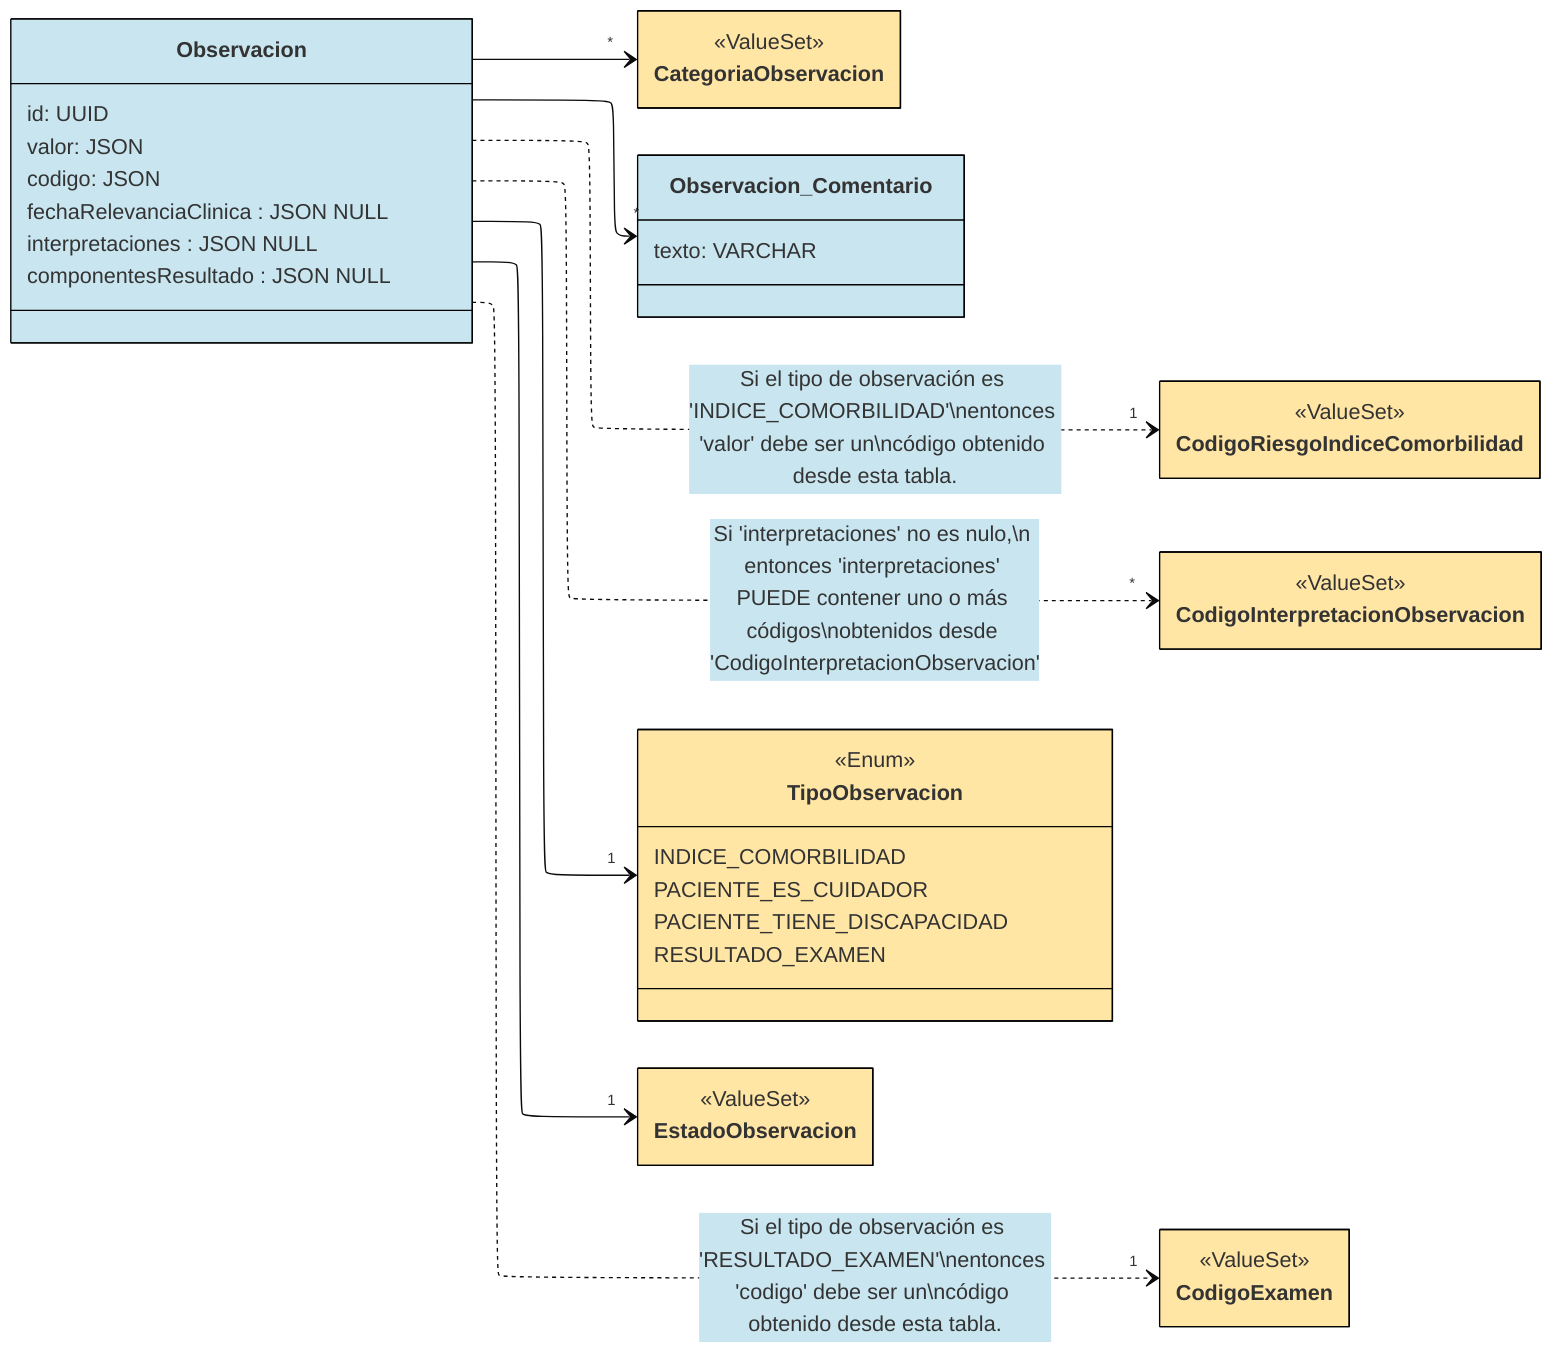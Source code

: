 ---
config:
  layout: elk
  theme: base
  class:
    hideEmptyMembersBox: true
  themeVariables:
    primaryBorderColor: "#000000"
    primaryColor: "#C9E6F0"
---

classDiagram
direction LR

class Observacion {
  id: UUID
  valor: JSON
  codigo: JSON
  fechaRelevanciaClinica : JSON NULL
  interpretaciones : JSON NULL
  componentesResultado : JSON NULL
}


%% class ObservacionIndiceComborbilidad {
%% }

%% class ObservacionPacienteEsCuidador {
%%   valor: BIT
%% }

%% class ObservacionPacienteTieneDiscapacidad {
%%   valor: BIT
%% }


class CodigoRiesgoIndiceComorbilidad { <<ValueSet>> }

class CategoriaObservacion { <<ValueSet>> }



class Observacion_Comentario {
  texto: VARCHAR
}


class TipoObservacion {
  <<Enum>>
  INDICE_COMORBILIDAD
  PACIENTE_ES_CUIDADOR
  PACIENTE_TIENE_DISCAPACIDAD
  RESULTADO_EXAMEN
}

class EstadoObservacion { <<ValueSet>> }

class CodigoInterpretacionObservacion { <<ValueSet>> }




Observacion --> "*" Observacion_Comentario


%% ObservacionPacienteEsCuidador --|> Observacion
%% ObservacionPacienteTieneDiscapacidad --|> Observacion
%% ObservacionIndiceComborbilidad --|> Observacion
%% ObservacionResultadoExamen --|> Observacion

%% ObservacionIndiceComborbilidad --> "1" CodigoRiesgoIndiceComorbilidad: .valueCodeableConcept
%% ObservacionResultadoExamen --> "1" CodigoExamen: .code


class CodigoExamen {
  <<ValueSet>>
}
link CodigoExamen "https://build.fhir.org/ig/Minsal-CL/SIGTEv2-IG/ValueSet-CodigoExamen.html"
style CodigoExamen fill:#FFE6A5


%% "Si 'Observacion.IdTipoObservacion' es
%% - 'INDICE_COMORBILIDAD' entonces 'Observacion.ValorResultado' debe ser un valor obtenido desde la tabla 'CodigoRiesgoIndiceComorbilidad'
%% - 'PACIENTE_ES_CUIDADOR' entonces 'Observacion.ValorResultado' debe ser un valor booleano/bit
%%"

Observacion --> "1" TipoObservacion
Observacion --> "1" EstadoObservacion
Observacion --> "*" CategoriaObservacion
Observacion ..> "*" CodigoInterpretacionObservacion: Si 'interpretaciones' no es nulo,\n entonces 'interpretaciones' PUEDE contener uno o más códigos\nobtenidos desde 'CodigoInterpretacionObservacion'
Observacion ..> "1" CodigoRiesgoIndiceComorbilidad: Si el tipo de observación es 'INDICE_COMORBILIDAD'\nentonces 'valor' debe ser un\ncódigo obtenido desde esta tabla.
Observacion ..> "1" CodigoExamen: Si el tipo de observación es 'RESULTADO_EXAMEN'\nentonces 'codigo' debe ser un\ncódigo obtenido desde esta tabla.


style SolicitudInterconsulta fill:#C4D9FF,stroke:#000000
style CodigoInterpretacionObservacion fill:#FFE6A5,stroke:#000000
style CodigoRiesgoIndiceComorbilidad fill:#FFE6A5,stroke:#000000
style CategoriaObservacion fill:#FFE6A5,stroke:#000000
style EstadoObservacion fill:#FFE6A5,stroke:#000000
style TipoObservacion fill:#FFE6A5,stroke:#000000

link CodigoInterpretacionObservacion "https://hl7.org/fhir/R4/valueset-observation-interpretation.html"
link CodigoRiesgoIndiceComorbilidad "https://build.fhir.org/ig/Minsal-CL/SIGTEv2-IG/ValueSet-VSIndicecomorbilidad.html"
link CategoriaObservacion "https://hl7.org/fhir/R4/valueset-observation-category.html"
link EstadoObservacion "https://hl7.org/fhir/R4/valueset-observation-status.html"
link TipoObservacion "https://build.fhir.org/ig/Minsal-CL/SIGTEv2-IG/ValueSet-TipoDeObservacion.html"
